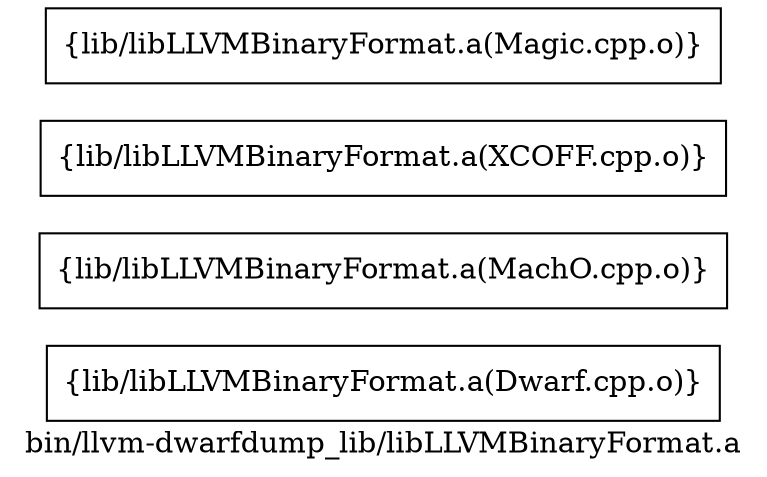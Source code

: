 digraph "bin/llvm-dwarfdump_lib/libLLVMBinaryFormat.a" {
	label="bin/llvm-dwarfdump_lib/libLLVMBinaryFormat.a";
	rankdir=LR;

	Node0x55f3affa07f8 [shape=record,shape=box,group=0,label="{lib/libLLVMBinaryFormat.a(Dwarf.cpp.o)}"];
	Node0x55f3affa04d8 [shape=record,shape=box,group=0,label="{lib/libLLVMBinaryFormat.a(MachO.cpp.o)}"];
	Node0x55f3affa11f8 [shape=record,shape=box,group=0,label="{lib/libLLVMBinaryFormat.a(XCOFF.cpp.o)}"];
	Node0x55f3affa2008 [shape=record,shape=box,group=0,label="{lib/libLLVMBinaryFormat.a(Magic.cpp.o)}"];
}
